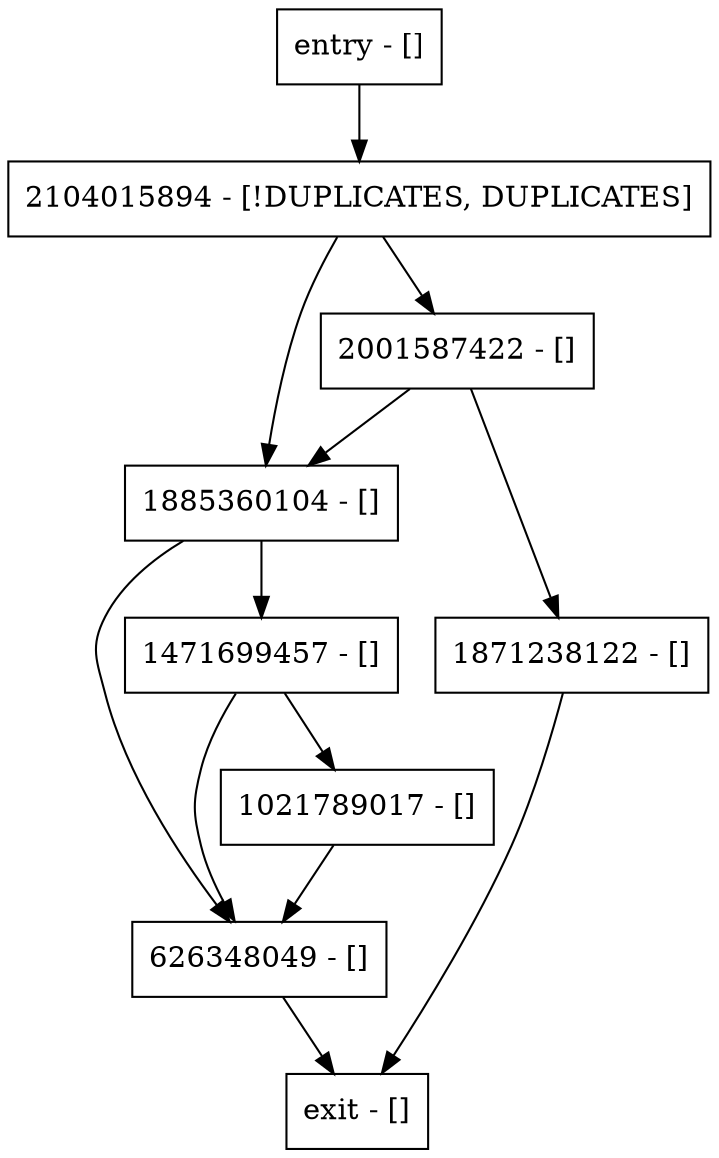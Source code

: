 digraph <init> {
node [shape=record];
626348049 [label="626348049 - []"];
entry [label="entry - []"];
exit [label="exit - []"];
2104015894 [label="2104015894 - [!DUPLICATES, DUPLICATES]"];
1885360104 [label="1885360104 - []"];
1021789017 [label="1021789017 - []"];
1471699457 [label="1471699457 - []"];
2001587422 [label="2001587422 - []"];
1871238122 [label="1871238122 - []"];
entry;
exit;
626348049 -> exit;
entry -> 2104015894;
2104015894 -> 1885360104;
2104015894 -> 2001587422;
1885360104 -> 626348049;
1885360104 -> 1471699457;
1021789017 -> 626348049;
1471699457 -> 626348049;
1471699457 -> 1021789017;
2001587422 -> 1885360104;
2001587422 -> 1871238122;
1871238122 -> exit;
}
